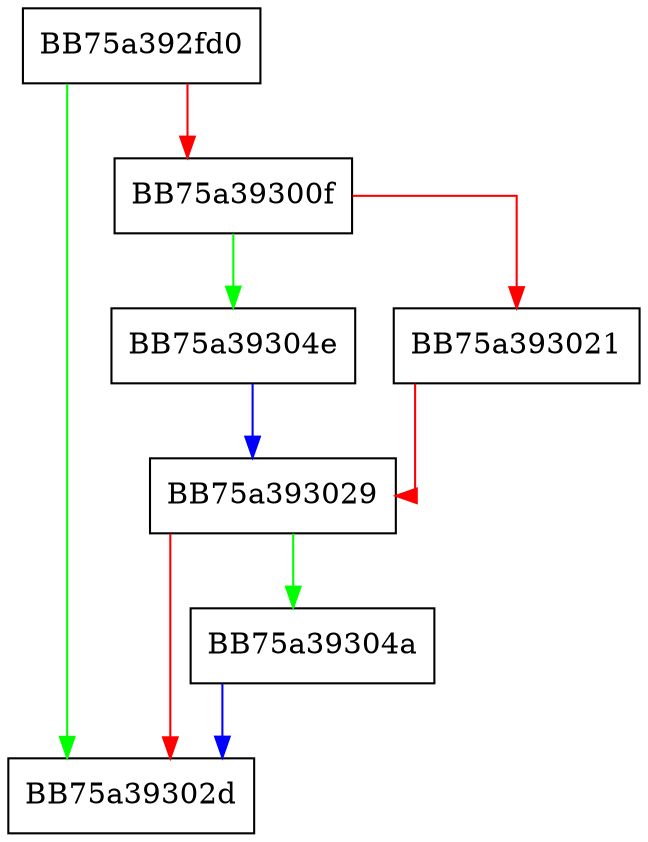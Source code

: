 digraph VFS_PathExists {
  node [shape="box"];
  graph [splines=ortho];
  BB75a392fd0 -> BB75a39302d [color="green"];
  BB75a392fd0 -> BB75a39300f [color="red"];
  BB75a39300f -> BB75a39304e [color="green"];
  BB75a39300f -> BB75a393021 [color="red"];
  BB75a393021 -> BB75a393029 [color="red"];
  BB75a393029 -> BB75a39304a [color="green"];
  BB75a393029 -> BB75a39302d [color="red"];
  BB75a39304a -> BB75a39302d [color="blue"];
  BB75a39304e -> BB75a393029 [color="blue"];
}
